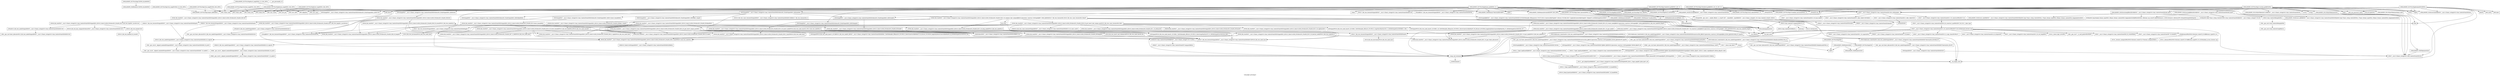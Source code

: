 digraph "Call graph: procmap.ll" {
	label="Call graph: procmap.ll";

	Node0x564bcc0aed20 [shape=record,label="{_ZN9LAMMPS_NS7ProcMapC2EPNS_6LAMMPSE}"];
	Node0x564bcc0aed20 -> Node0x564bcc012d10;
	Node0x564bcc012d10 [shape=record,label="{_ZN9LAMMPS_NS8PointersC2EPNS_6LAMMPSE}"];
	Node0x564bcc012820 [shape=record,label="{_ZN9LAMMPS_NS7ProcMap13onelevel_gridEiPiS1_iiS1_S1_}"];
	Node0x564bcc012820 -> Node0x564bcbff8530;
	Node0x564bcc012820 -> Node0x564bcbfe8f30;
	Node0x564bcc012820 -> Node0x564bcbf16640;
	Node0x564bcc012820 -> Node0x564bcbfe3590;
	Node0x564bcc012820 -> Node0x564bcc09d790;
	Node0x564bcc012820 -> Node0x564bcc05fc60;
	Node0x564bcc012820 -> Node0x564bcc055a50;
	Node0x564bcc012820 -> Node0x564bcc050bb0;
	Node0x564bcc012820 -> Node0x564bcbf39e50;
	Node0x564bcc012820 -> Node0x564bcbf40910;
	Node0x564bcc012820 -> Node0x564bcbfd2250;
	Node0x564bcc012820 -> Node0x564bcbf5b670;
	Node0x564bcbff8530 [shape=record,label="{_ZN9LAMMPS_NS7ProcMap6factorEiPPi}"];
	Node0x564bcbfe8f30 [shape=record,label="{_ZN9LAMMPS_NS6Memory6createIiEEPPT_RS4_iiPKc}"];
	Node0x564bcbfe8f30 -> Node0x564bcbf16ec0;
	Node0x564bcbfe3590 [shape=record,label="{_ZN9LAMMPS_NS7ProcMap7cull_2dEiPPii}"];
	Node0x564bcbf6c100 [shape=record,label="{_ZN9LAMMPS_NS5Error3oneIJPKcEEEvRKNSt7__cxx1112basic_stringIcSt11char_traitsIcESaIcEEEiSB_DpOT_}"];
	Node0x564bcbf6c100 -> Node0x564bcbf73390;
	Node0x564bcbf6c100 -> Node0x564bcbf75250;
	Node0x564bcbf6c100 -> Node0x564bcbf7df70;
	Node0x564bcc09d790 [shape=record,label="{_ZN9LAMMPS_NS7ProcMap9cull_userEiPPiiS1_}"];
	Node0x564bcc05fc60 [shape=record,label="{_ZN9LAMMPS_NS7ProcMap10cull_otherEiPPiiiS1_S1_}"];
	Node0x564bcbf178e0 [shape=record,label="{_ZN9LAMMPS_NS7ProcMap15combine_factorsEiPPiiS2_S2_}"];
	Node0x564bcbfd2250 [shape=record,label="{_ZN9LAMMPS_NS5Error3allERKNSt7__cxx1112basic_stringIcSt11char_traitsIcESaIcEEEiS8_}"];
	Node0x564bcc055a50 [shape=record,label="{_ZNSaIcEC1Ev}"];
	Node0x564bcc050bb0 [shape=record,label="{_ZNSt7__cxx1112basic_stringIcSt11char_traitsIcESaIcEEC2IS3_EEPKcRKS3_}"];
	Node0x564bcc050bb0 -> Node0x564bcc09d170;
	Node0x564bcc050bb0 -> Node0x564bcc08b700;
	Node0x564bcc050bb0 -> Node0x564bcbfd3380;
	Node0x564bcc050bb0 -> Node0x564bcbf14f40;
	Node0x564bcc050bb0 -> Node0x564bcbf16730;
	Node0x564bcbf15930 [shape=record,label="{__gxx_personality_v0}"];
	Node0x564bcbf5b670 [shape=record,label="{_ZNSt7__cxx1112basic_stringIcSt11char_traitsIcESaIcEED1Ev}"];
	Node0x564bcbf40910 [shape=record,label="{_ZNSaIcED1Ev}"];
	Node0x564bcbf39e50 [shape=record,label="{_ZN9LAMMPS_NS7ProcMap12best_factorsEiPPiS1_iii}"];
	Node0x564bcbf39e50 -> Node0x564bcbf16550;
	Node0x564bcbf39e50 -> Node0x564bcbf38fb0;
	Node0x564bcbf39e50 -> Node0x564bcc0af150;
	Node0x564bcbf16640 [shape=record,label="{_ZN9LAMMPS_NS6Memory7destroyIiEEvRPPT_}"];
	Node0x564bcbf16640 -> Node0x564bcc0aeeb0;
	Node0x564bcc0aed60 [shape=record,label="{_ZN9LAMMPS_NS7ProcMap13twolevel_gridEiPiS1_iS1_S1_iiS1_S1_}"];
	Node0x564bcc0aed60 -> Node0x564bcc055a50;
	Node0x564bcc0aed60 -> Node0x564bcc050bb0;
	Node0x564bcc0aed60 -> Node0x564bcbf16640;
	Node0x564bcc0aed60 -> Node0x564bcbf39e50;
	Node0x564bcc0aed60 -> Node0x564bcbfd2250;
	Node0x564bcc0aed60 -> Node0x564bcbf5b670;
	Node0x564bcc0aed60 -> Node0x564bcbf40910;
	Node0x564bcc0aed60 -> Node0x564bcc05fc60;
	Node0x564bcc0aed60 -> Node0x564bcc09d790;
	Node0x564bcc0aed60 -> Node0x564bcbff8530;
	Node0x564bcc0aed60 -> Node0x564bcbfe8f30;
	Node0x564bcc0aed60 -> Node0x564bcbf178e0;
	Node0x564bcc0aed60 -> Node0x564bcbfe3590;
	Node0x564bcbf401a0 [shape=record,label="{_ZN9LAMMPS_NS7ProcMap9numa_gridEiPiS1_S1_}"];
	Node0x564bcbf401a0 -> Node0x564bcbf5b5e0;
	Node0x564bcbf401a0 -> Node0x564bcbf4e720;
	Node0x564bcbf401a0 -> Node0x564bcbf46a50;
	Node0x564bcbf401a0 -> Node0x564bcc055a50;
	Node0x564bcbf401a0 -> Node0x564bcc050bb0;
	Node0x564bcbf401a0 -> Node0x564bcbf40910;
	Node0x564bcbf401a0 -> Node0x564bcbf40880;
	Node0x564bcbf401a0 -> Node0x564bcbf469d0;
	Node0x564bcbf401a0 -> Node0x564bcbf5b670;
	Node0x564bcbf401a0 -> Node0x564bcbf224c0;
	Node0x564bcbf401a0 -> Node0x564bcbf970f0;
	Node0x564bcbf401a0 -> Node0x564bcc0aea60;
	Node0x564bcbf401a0 -> Node0x564bcbf16410;
	Node0x564bcbf401a0 -> Node0x564bcbf176e0;
	Node0x564bcbf401a0 -> Node0x564bcbf15d90;
	Node0x564bcbf401a0 -> Node0x564bcbf17350;
	Node0x564bcbf401a0 -> Node0x564bcbf26af0;
	Node0x564bcbf401a0 -> Node0x564bcbf17770;
	Node0x564bcbf401a0 -> Node0x564bcbf97b10;
	Node0x564bcbf401a0 -> Node0x564bcbf171d0;
	Node0x564bcbf401a0 -> Node0x564bcbf16640;
	Node0x564bcbf401a0 -> Node0x564bcbf39e50;
	Node0x564bcbf401a0 -> Node0x564bcbfd2250;
	Node0x564bcbf401a0 -> Node0x564bcbf172c0;
	Node0x564bcbf401a0 -> Node0x564bcc09d790;
	Node0x564bcbf401a0 -> Node0x564bcbfe3590;
	Node0x564bcbf401a0 -> Node0x564bcbff8530;
	Node0x564bcbf401a0 -> Node0x564bcbfe8f30;
	Node0x564bcbf5b5e0 [shape=record,label="{MPI_Get_processor_name}"];
	Node0x564bcbf4e720 [shape=record,label="{_Znam}"];
	Node0x564bcbf46a50 [shape=record,label="{MPI_Allgather}"];
	Node0x564bcbf40880 [shape=record,label="{_ZNSt3mapINSt7__cxx1112basic_stringIcSt11char_traitsIcESaIcEEEiSt4lessIS5_ESaISt4pairIKS5_iEEEC2Ev}"];
	Node0x564bcbf40880 -> Node0x564bcbf2e5b0;
	Node0x564bcbf469d0 [shape=record,label="{_ZNSt17_Rb_tree_iteratorISt4pairIKNSt7__cxx1112basic_stringIcSt11char_traitsIcESaIcEEEiEEC2Ev}"];
	Node0x564bcbf2e5b0 [shape=record,label="{_ZNSt8_Rb_treeINSt7__cxx1112basic_stringIcSt11char_traitsIcESaIcEEESt4pairIKS5_iESt10_Select1stIS8_ESt4lessIS5_ESaIS8_EEC2Ev}"];
	Node0x564bcbf2e5b0 -> Node0x564bcc0679a0;
	Node0x564bcbf26af0 [shape=record,label="{_ZSteqIcEN9__gnu_cxx11__enable_ifIXsr9__is_charIT_EE7__valueEbE6__typeERKNSt7__cxx1112basic_stringIS2_St11char_traitsIS2_ESaIS2_EEESC_}"];
	Node0x564bcbf26af0 -> Node0x564bcbf31510;
	Node0x564bcbf26af0 -> Node0x564bcbf51af0;
	Node0x564bcbf26af0 -> Node0x564bcbf50ec0;
	Node0x564bcbf26af0 -> Node0x564bcbf51a70;
	Node0x564bcc0aea60 [shape=record,label="{_ZNSt3mapINSt7__cxx1112basic_stringIcSt11char_traitsIcESaIcEEEiSt4lessIS5_ESaISt4pairIKS5_iEEE4findERS9_}"];
	Node0x564bcc0aea60 -> Node0x564bcbf2fe50;
	Node0x564bcbf16410 [shape=record,label="{llvm.memcpy.p0.p0.i64}"];
	Node0x564bcbf2fe50 [shape=record,label="{_ZNSt8_Rb_treeINSt7__cxx1112basic_stringIcSt11char_traitsIcESaIcEEESt4pairIKS5_iESt10_Select1stIS8_ESt4lessIS5_ESaIS8_EE4findERS7_}"];
	Node0x564bcbf2fe50 -> Node0x564bcbfa1940;
	Node0x564bcbf2fe50 -> Node0x564bcbfdcc30;
	Node0x564bcbf2fe50 -> Node0x564bcbfddb70;
	Node0x564bcbf2fe50 -> Node0x564bcbf31f50;
	Node0x564bcbf2fe50 -> Node0x564bcbf15d90;
	Node0x564bcbf2fe50 -> Node0x564bcbfdf500;
	Node0x564bcbf2fe50 -> Node0x564bcbf3d660;
	Node0x564bcbf2fe50 -> Node0x564bcbf16410;
	Node0x564bcbf15d90 [shape=record,label="{_ZSteqRKSt17_Rb_tree_iteratorISt4pairIKNSt7__cxx1112basic_stringIcSt11char_traitsIcESaIcEEEiEESB_}"];
	Node0x564bcbf176e0 [shape=record,label="{_ZNSt3mapINSt7__cxx1112basic_stringIcSt11char_traitsIcESaIcEEEiSt4lessIS5_ESaISt4pairIKS5_iEEE3endEv}"];
	Node0x564bcbf176e0 -> Node0x564bcbf31f50;
	Node0x564bcbf17350 [shape=record,label="{_ZNSt3mapINSt7__cxx1112basic_stringIcSt11char_traitsIcESaIcEEEiSt4lessIS5_ESaISt4pairIKS5_iEEEixERS9_}"];
	Node0x564bcbf17350 -> Node0x564bcbf32f10;
	Node0x564bcbf17350 -> Node0x564bcbf176e0;
	Node0x564bcbf17350 -> Node0x564bcbf15d90;
	Node0x564bcbf17350 -> Node0x564bcbf33f70;
	Node0x564bcbf17350 -> Node0x564bcbf3a1c0;
	Node0x564bcbf17350 -> Node0x564bcbf3d660;
	Node0x564bcbf17350 -> Node0x564bcc05f0a0;
	Node0x564bcbf17350 -> Node0x564bcbf40c40;
	Node0x564bcbf17350 -> Node0x564bcbf46e10;
	Node0x564bcbf17350 -> Node0x564bcbf16410;
	Node0x564bcbf31f50 [shape=record,label="{_ZNSt8_Rb_treeINSt7__cxx1112basic_stringIcSt11char_traitsIcESaIcEEESt4pairIKS5_iESt10_Select1stIS8_ESt4lessIS5_ESaIS8_EE3endEv}"];
	Node0x564bcbf31f50 -> Node0x564bcc0c1260;
	Node0x564bcbf17770 [shape=record,label="{_ZNKSt17_Rb_tree_iteratorISt4pairIKNSt7__cxx1112basic_stringIcSt11char_traitsIcESaIcEEEiEEptEv}"];
	Node0x564bcbf17770 -> Node0x564bcbf48ff0;
	Node0x564bcc05f0a0 [shape=record,label="{_ZNSt23_Rb_tree_const_iteratorISt4pairIKNSt7__cxx1112basic_stringIcSt11char_traitsIcESaIcEEEiEEC2ERKSt17_Rb_tree_iteratorIS8_E}"];
	Node0x564bcbf171d0 [shape=record,label="{_ZNSt3mapINSt7__cxx1112basic_stringIcSt11char_traitsIcESaIcEEEiSt4lessIS5_ESaISt4pairIKS5_iEEE5beginEv}"];
	Node0x564bcbf171d0 -> Node0x564bcbf4a8a0;
	Node0x564bcbf172c0 [shape=record,label="{_ZdaPv}"];
	Node0x564bcbf4a8a0 [shape=record,label="{_ZNSt8_Rb_treeINSt7__cxx1112basic_stringIcSt11char_traitsIcESaIcEEESt4pairIKS5_iESt10_Select1stIS8_ESt4lessIS5_ESaIS8_EE5beginEv}"];
	Node0x564bcbf4a8a0 -> Node0x564bcc0c1260;
	Node0x564bcbf97b10 [shape=record,label="{_ZStneRKSt17_Rb_tree_iteratorISt4pairIKNSt7__cxx1112basic_stringIcSt11char_traitsIcESaIcEEEiEESB_}"];
	Node0x564bcbf970f0 [shape=record,label="{_ZNSt17_Rb_tree_iteratorISt4pairIKNSt7__cxx1112basic_stringIcSt11char_traitsIcESaIcEEEiEEppEv}"];
	Node0x564bcbf970f0 -> Node0x564bcbf580c0;
	Node0x564bcbf224c0 [shape=record,label="{_ZNSt3mapINSt7__cxx1112basic_stringIcSt11char_traitsIcESaIcEEEiSt4lessIS5_ESaISt4pairIKS5_iEEED2Ev}"];
	Node0x564bcbf224c0 -> Node0x564bcbf5bb50;
	Node0x564bcbf5db80 [shape=record,label="{_ZN9LAMMPS_NS7ProcMap11custom_gridEPciPiS2_}"];
	Node0x564bcbf5db80 -> Node0x564bcbf5e730;
	Node0x564bcbf5db80 -> Node0x564bcbf61050;
	Node0x564bcbf5db80 -> Node0x564bcc055a50;
	Node0x564bcbf5db80 -> Node0x564bcc050bb0;
	Node0x564bcbf5db80 -> Node0x564bcbf51af0;
	Node0x564bcbf5db80 -> Node0x564bcbf40910;
	Node0x564bcbf5db80 -> Node0x564bcc0beea0;
	Node0x564bcbf5db80 -> Node0x564bcbf5b670;
	Node0x564bcbf5db80 -> Node0x564bcbfd2250;
	Node0x564bcbf5db80 -> Node0x564bcc0bf230;
	Node0x564bcbf5db80 -> Node0x564bcbf6c730;
	Node0x564bcbf5db80 -> Node0x564bcc0bf1b0;
	Node0x564bcbf5db80 -> Node0x564bcbf6b360;
	Node0x564bcbf5db80 -> Node0x564bcbf6c100;
	Node0x564bcbf5db80 -> Node0x564bcc0bf4b0;
	Node0x564bcbf5db80 -> Node0x564bcc0bf430;
	Node0x564bcbf5db80 -> Node0x564bcc0bf3b0;
	Node0x564bcbf5db80 -> Node0x564bcc0bf330;
	Node0x564bcbf5db80 -> Node0x564bcc0bf2b0;
	Node0x564bcbf5db80 -> Node0x564bcbfe8f30;
	Node0x564bcbf5db80 -> Node0x564bcbf6afb0;
	Node0x564bcbf5db80 -> Node0x564bcbf69260;
	Node0x564bcbf5db80 -> Node0x564bcbf69da0;
	Node0x564bcbf5db80 -> Node0x564bcc0bf530;
	Node0x564bcbf5bb50 [shape=record,label="{_ZNSt8_Rb_treeINSt7__cxx1112basic_stringIcSt11char_traitsIcESaIcEEESt4pairIKS5_iESt10_Select1stIS8_ESt4lessIS5_ESaIS8_EED2Ev}"];
	Node0x564bcbf5bb50 -> Node0x564bcbfa1940;
	Node0x564bcbf5bb50 -> Node0x564bcbfa2ad0;
	Node0x564bcbf5bb50 -> Node0x564bcbfb0930;
	Node0x564bcbf5bb50 -> Node0x564bcbf51af0;
	Node0x564bcc0af150 [shape=record,label="{sqrt}"];
	Node0x564bcbf38fb0 [shape=record,label="{llvm.fmuladd.f64}"];
	Node0x564bcbf97f20 [shape=record,label="{_ZN9LAMMPS_NS7ProcMapD2Ev}"];
	Node0x564bcbf97f20 -> Node0x564bcbf986d0;
	Node0x564bcbf98ef0 [shape=record,label="{_ZN9LAMMPS_NS7ProcMapD0Ev}"];
	Node0x564bcbf98ef0 -> Node0x564bcbf97f20;
	Node0x564bcbf98ef0 -> Node0x564bcbf99580;
	Node0x564bcbf986d0 [shape=record,label="{_ZN9LAMMPS_NS8PointersD2Ev}"];
	Node0x564bcbf9c300 [shape=record,label="{_ZN9LAMMPS_NS8PointersD0Ev}"];
	Node0x564bcbf9c300 -> Node0x564bcbf986d0;
	Node0x564bcbf9c300 -> Node0x564bcbf99580;
	Node0x564bcbf99580 [shape=record,label="{_ZdlPv}"];
	Node0x564bcc0679a0 [shape=record,label="{_ZNSt8_Rb_treeINSt7__cxx1112basic_stringIcSt11char_traitsIcESaIcEEESt4pairIKS5_iESt10_Select1stIS8_ESt4lessIS5_ESaIS8_EE13_Rb_tree_implISC_Lb1EEC2Ev}"];
	Node0x564bcc0679a0 -> Node0x564bcbf9e5e0;
	Node0x564bcc0679a0 -> Node0x564bcbf9f430;
	Node0x564bcc0679a0 -> Node0x564bcbf9f9d0;
	Node0x564bcbf9e5e0 [shape=record,label="{_ZNSaISt13_Rb_tree_nodeISt4pairIKNSt7__cxx1112basic_stringIcSt11char_traitsIcESaIcEEEiEEEC2Ev}"];
	Node0x564bcbf9e5e0 -> Node0x564bcc07b360;
	Node0x564bcbf9f430 [shape=record,label="{_ZNSt20_Rb_tree_key_compareISt4lessINSt7__cxx1112basic_stringIcSt11char_traitsIcESaIcEEEEEC2Ev}"];
	Node0x564bcbf9f9d0 [shape=record,label="{_ZNSt15_Rb_tree_headerC2Ev}"];
	Node0x564bcbf9f9d0 -> Node0x564bcbfa0e30;
	Node0x564bcbf9f9d0 -> Node0x564bcbf51af0;
	Node0x564bcc07b360 [shape=record,label="{_ZN9__gnu_cxx13new_allocatorISt13_Rb_tree_nodeISt4pairIKNSt7__cxx1112basic_stringIcSt11char_traitsIcESaIcEEEiEEEC2Ev}"];
	Node0x564bcbfa0e30 [shape=record,label="{_ZNSt15_Rb_tree_header8_M_resetEv}"];
	Node0x564bcbfa1940 [shape=record,label="{_ZNSt8_Rb_treeINSt7__cxx1112basic_stringIcSt11char_traitsIcESaIcEEESt4pairIKS5_iESt10_Select1stIS8_ESt4lessIS5_ESaIS8_EE8_M_beginEv}"];
	Node0x564bcbfa2ad0 [shape=record,label="{_ZNSt8_Rb_treeINSt7__cxx1112basic_stringIcSt11char_traitsIcESaIcEEESt4pairIKS5_iESt10_Select1stIS8_ESt4lessIS5_ESaIS8_EE8_M_eraseEPSt13_Rb_tree_nodeIS8_E}"];
	Node0x564bcbfa2ad0 -> Node0x564bcbfa47c0;
	Node0x564bcbfa2ad0 -> Node0x564bcbfa2ad0;
	Node0x564bcbfa2ad0 -> Node0x564bcbfa5e80;
	Node0x564bcbfa2ad0 -> Node0x564bcbfa6880;
	Node0x564bcbfb0930 [shape=record,label="{_ZNSt8_Rb_treeINSt7__cxx1112basic_stringIcSt11char_traitsIcESaIcEEESt4pairIKS5_iESt10_Select1stIS8_ESt4lessIS5_ESaIS8_EE13_Rb_tree_implISC_Lb1EED2Ev}"];
	Node0x564bcbfb0930 -> Node0x564bcbfa8fe0;
	Node0x564bcbfa47c0 [shape=record,label="{_ZNSt8_Rb_treeINSt7__cxx1112basic_stringIcSt11char_traitsIcESaIcEEESt4pairIKS5_iESt10_Select1stIS8_ESt4lessIS5_ESaIS8_EE8_S_rightEPSt18_Rb_tree_node_base}"];
	Node0x564bcbfa5e80 [shape=record,label="{_ZNSt8_Rb_treeINSt7__cxx1112basic_stringIcSt11char_traitsIcESaIcEEESt4pairIKS5_iESt10_Select1stIS8_ESt4lessIS5_ESaIS8_EE7_S_leftEPSt18_Rb_tree_node_base}"];
	Node0x564bcbfa6880 [shape=record,label="{_ZNSt8_Rb_treeINSt7__cxx1112basic_stringIcSt11char_traitsIcESaIcEEESt4pairIKS5_iESt10_Select1stIS8_ESt4lessIS5_ESaIS8_EE12_M_drop_nodeEPSt13_Rb_tree_nodeIS8_E}"];
	Node0x564bcbfa6880 -> Node0x564bcbfaac50;
	Node0x564bcbfa6880 -> Node0x564bcbfabec0;
	Node0x564bcbfaac50 [shape=record,label="{_ZNSt8_Rb_treeINSt7__cxx1112basic_stringIcSt11char_traitsIcESaIcEEESt4pairIKS5_iESt10_Select1stIS8_ESt4lessIS5_ESaIS8_EE15_M_destroy_nodeEPSt13_Rb_tree_nodeIS8_E}"];
	Node0x564bcbfaac50 -> Node0x564bcbfad7d0;
	Node0x564bcbfaac50 -> Node0x564bcbf48ff0;
	Node0x564bcbfaac50 -> Node0x564bcbfaf970;
	Node0x564bcbfaac50 -> Node0x564bcbf51af0;
	Node0x564bcbf5e730 [shape=record,label="{MPI_Comm_rank}"];
	Node0x564bcbf61050 [shape=record,label="{fopen}"];
	Node0x564bcc0beea0 [shape=record,label="{_ZN9LAMMPS_NS5Error3oneERKNSt7__cxx1112basic_stringIcSt11char_traitsIcESaIcEEEiS8_}"];
	Node0x564bcc0bf1b0 [shape=record,label="{fgets}"];
	Node0x564bcbf6afb0 [shape=record,label="{strchr}"];
	Node0x564bcbf69260 [shape=record,label="{strspn}"];
	Node0x564bcbf69da0 [shape=record,label="{strlen}"];
	Node0x564bcc0bf230 [shape=record,label="{MPI_Bcast}"];
	Node0x564bcc0bf2b0 [shape=record,label="{_ZN9LAMMPS_NS14ValueTokenizerC1ERKNSt7__cxx1112basic_stringIcSt11char_traitsIcESaIcEEES8_}"];
	Node0x564bcc0bf330 [shape=record,label="{_ZN9LAMMPS_NS14ValueTokenizer8next_intEv}"];
	Node0x564bcc0bf3b0 [shape=record,label="{_ZN9LAMMPS_NS14ValueTokenizerD2Ev}"];
	Node0x564bcc0bf3b0 -> Node0x564bcbf710d0;
	Node0x564bcc0bf430 [shape=record,label="{llvm.eh.typeid.for}"];
	Node0x564bcc0bf4b0 [shape=record,label="{__cxa_begin_catch}"];
	Node0x564bcc0bf530 [shape=record,label="{_ZN9LAMMPS_NS5Error3allIJPKcEEEvRKNSt7__cxx1112basic_stringIcSt11char_traitsIcESaIcEEEiSB_DpOT_}"];
	Node0x564bcc0bf530 -> Node0x564bcbf73390;
	Node0x564bcc0bf530 -> Node0x564bcbf75250;
	Node0x564bcc0bf530 -> Node0x564bcbf75ab0;
	Node0x564bcbf6b360 [shape=record,label="{__cxa_end_catch}"];
	Node0x564bcbf51af0 [shape=record,label="{__clang_call_terminate}"];
	Node0x564bcbf51af0 -> Node0x564bcc0bf4b0;
	Node0x564bcbf51af0 -> Node0x564bcc081a20;
	Node0x564bcc081a20 [shape=record,label="{_ZSt9terminatev}"];
	Node0x564bcbf33f70 [shape=record,label="{_ZNKSt3mapINSt7__cxx1112basic_stringIcSt11char_traitsIcESaIcEEEiSt4lessIS5_ESaISt4pairIKS5_iEEE8key_compEv}"];
	Node0x564bcbf33f70 -> Node0x564bcc0c1780;
	Node0x564bcbf6c730 [shape=record,label="{fclose}"];
	Node0x564bcbf80cb0 [shape=record,label="{_ZN9LAMMPS_NS7ProcMap8cart_mapEiPiS1_PA2_iPPS1_}"];
	Node0x564bcbf80cb0 -> Node0x564bcbf817a0;
	Node0x564bcbf80cb0 -> Node0x564bcbf82f60;
	Node0x564bcbf80cb0 -> Node0x564bcbf83970;
	Node0x564bcbf80cb0 -> Node0x564bcbf84b40;
	Node0x564bcbf80cb0 -> Node0x564bcbf840b0;
	Node0x564bcbf817a0 [shape=record,label="{MPI_Cart_create}"];
	Node0x564bcbf82f60 [shape=record,label="{MPI_Cart_get}"];
	Node0x564bcbf83970 [shape=record,label="{MPI_Cart_shift}"];
	Node0x564bcbf840b0 [shape=record,label="{MPI_Cart_rank}"];
	Node0x564bcbf84b40 [shape=record,label="{MPI_Comm_free}"];
	Node0x564bcbf88d20 [shape=record,label="{_ZN9LAMMPS_NS7ProcMap8cart_mapEiPiiS1_S1_PA2_iPPS1_}"];
	Node0x564bcbf88d20 -> Node0x564bcbf5e730;
	Node0x564bcbf88d20 -> Node0x564bcbf89f00;
	Node0x564bcbf89f00 [shape=record,label="{_ZN9LAMMPS_NS7ProcMap8numa_mapEiPiS1_PA2_iPPS1_}"];
	Node0x564bcbf89f00 -> Node0x564bcbf8bc60;
	Node0x564bcbf89f00 -> Node0x564bcbf5e730;
	Node0x564bcbf89f00 -> Node0x564bcbf84b40;
	Node0x564bcbf89f00 -> Node0x564bcc0bf780;
	Node0x564bcbf89f00 -> Node0x564bcbf16640;
	Node0x564bcbf89f00 -> Node0x564bcbf817a0;
	Node0x564bcbf89f00 -> Node0x564bcbf82f60;
	Node0x564bcbf89f00 -> Node0x564bcc0bf230;
	Node0x564bcbf89f00 -> Node0x564bcc0bf700;
	Node0x564bcbf89f00 -> Node0x564bcbfe8f30;
	Node0x564bcbf89f00 -> Node0x564bcbf46a50;
	Node0x564bcbf8cc00 [shape=record,label="{_ZN9LAMMPS_NS7ProcMap7xyz_mapEPcPiS2_PA2_iPPS2_}"];
	Node0x564bcbf8cc00 -> Node0x564bcbf5e730;
	Node0x564bcbf8cc00 -> Node0x564bcc0bf780;
	Node0x564bcc0bf780 [shape=record,label="{_ZN9LAMMPS_NS7ProcMap10grid_shiftEiiRiS1_}"];
	Node0x564bcbf8db20 [shape=record,label="{_ZN9LAMMPS_NS7ProcMap7xyz_mapEPcPiiS2_S2_PA2_iPPS2_}"];
	Node0x564bcbf8db20 -> Node0x564bcbf5e730;
	Node0x564bcbf8db20 -> Node0x564bcc0bf780;
	Node0x564bcbf8bc60 [shape=record,label="{MPI_Comm_split}"];
	Node0x564bcc0bf700 [shape=record,label="{MPI_Comm_size}"];
	Node0x564bcbf8ef20 [shape=record,label="{_ZN9LAMMPS_NS7ProcMap10custom_mapEPiS1_PA2_iPPS1_}"];
	Node0x564bcbf8ef20 -> Node0x564bcbf5e730;
	Node0x564bcbf8ef20 -> Node0x564bcc0bf700;
	Node0x564bcbf8ef20 -> Node0x564bcc0bf780;
	Node0x564bcbf8ef20 -> Node0x564bcbf16640;
	Node0x564bcbf91d40 [shape=record,label="{_ZN9LAMMPS_NS7ProcMap6outputEPcPiPPS2_}"];
	Node0x564bcbf91d40 -> Node0x564bcbf5e730;
	Node0x564bcbf91d40 -> Node0x564bcc0bf700;
	Node0x564bcbf91d40 -> Node0x564bcbf61050;
	Node0x564bcbf91d40 -> Node0x564bcc055a50;
	Node0x564bcbf91d40 -> Node0x564bcc050bb0;
	Node0x564bcbf91d40 -> Node0x564bcbf6c730;
	Node0x564bcbf91d40 -> Node0x564bcbf93900;
	Node0x564bcbf91d40 -> Node0x564bcc0beea0;
	Node0x564bcbf91d40 -> Node0x564bcbf5b670;
	Node0x564bcbf91d40 -> Node0x564bcbf40910;
	Node0x564bcbf91d40 -> Node0x564bcbf69da0;
	Node0x564bcbf91d40 -> Node0x564bcbf946d0;
	Node0x564bcbf91d40 -> Node0x564bcc0bfe60;
	Node0x564bcbf91d40 -> Node0x564bcbf5b5e0;
	Node0x564bcc0bfe60 [shape=record,label="{fprintf}"];
	Node0x564bcbf93900 [shape=record,label="{MPI_Send}"];
	Node0x564bcbf946d0 [shape=record,label="{MPI_Recv}"];
	Node0x564bcbf16550 [shape=record,label="{_ZN9MathExtra6cross3EPKdS1_Pd}"];
	Node0x564bcbf16550 -> Node0x564bcbf38fb0;
	Node0x564bcbfabec0 [shape=record,label="{_ZNSt8_Rb_treeINSt7__cxx1112basic_stringIcSt11char_traitsIcESaIcEEESt4pairIKS5_iESt10_Select1stIS8_ESt4lessIS5_ESaIS8_EE11_M_put_nodeEPSt13_Rb_tree_nodeIS8_E}"];
	Node0x564bcbfabec0 -> Node0x564bcbfad7d0;
	Node0x564bcbfabec0 -> Node0x564bcbfb0350;
	Node0x564bcbfabec0 -> Node0x564bcbf51af0;
	Node0x564bcbfb0350 [shape=record,label="{_ZNSt16allocator_traitsISaISt13_Rb_tree_nodeISt4pairIKNSt7__cxx1112basic_stringIcSt11char_traitsIcESaIcEEEiEEEE10deallocateERSB_PSA_m}"];
	Node0x564bcbfb0350 -> Node0x564bcbfb7a90;
	Node0x564bcbfad7d0 [shape=record,label="{_ZNSt8_Rb_treeINSt7__cxx1112basic_stringIcSt11char_traitsIcESaIcEEESt4pairIKS5_iESt10_Select1stIS8_ESt4lessIS5_ESaIS8_EE21_M_get_Node_allocatorEv}"];
	Node0x564bcbfaf970 [shape=record,label="{_ZNSt16allocator_traitsISaISt13_Rb_tree_nodeISt4pairIKNSt7__cxx1112basic_stringIcSt11char_traitsIcESaIcEEEiEEEE7destroyIS9_EEvRSB_PT_}"];
	Node0x564bcbfaf970 -> Node0x564bcbfb14d0;
	Node0x564bcbfb14d0 [shape=record,label="{_ZN9__gnu_cxx13new_allocatorISt13_Rb_tree_nodeISt4pairIKNSt7__cxx1112basic_stringIcSt11char_traitsIcESaIcEEEiEEE7destroyISA_EEvPT_}"];
	Node0x564bcbfb14d0 -> Node0x564bcbfb3660;
	Node0x564bcbf48ff0 [shape=record,label="{_ZNSt13_Rb_tree_nodeISt4pairIKNSt7__cxx1112basic_stringIcSt11char_traitsIcESaIcEEEiEE9_M_valptrEv}"];
	Node0x564bcbf48ff0 -> Node0x564bcbfb2350;
	Node0x564bcbfb3660 [shape=record,label="{_ZNSt4pairIKNSt7__cxx1112basic_stringIcSt11char_traitsIcESaIcEEEiED2Ev}"];
	Node0x564bcbfb3660 -> Node0x564bcbf5b670;
	Node0x564bcbfb2350 [shape=record,label="{_ZN9__gnu_cxx16__aligned_membufISt4pairIKNSt7__cxx1112basic_stringIcSt11char_traitsIcESaIcEEEiEE6_M_ptrEv}"];
	Node0x564bcbfb2350 -> Node0x564bcbfb6ba0;
	Node0x564bcbfb6ba0 [shape=record,label="{_ZN9__gnu_cxx16__aligned_membufISt4pairIKNSt7__cxx1112basic_stringIcSt11char_traitsIcESaIcEEEiEE7_M_addrEv}"];
	Node0x564bcbfa8fe0 [shape=record,label="{_ZNSaISt13_Rb_tree_nodeISt4pairIKNSt7__cxx1112basic_stringIcSt11char_traitsIcESaIcEEEiEEED2Ev}"];
	Node0x564bcbfa8fe0 -> Node0x564bcbfbb8a0;
	Node0x564bcbfb7a90 [shape=record,label="{_ZN9__gnu_cxx13new_allocatorISt13_Rb_tree_nodeISt4pairIKNSt7__cxx1112basic_stringIcSt11char_traitsIcESaIcEEEiEEE10deallocateEPSB_m}"];
	Node0x564bcbfb7a90 -> Node0x564bcbf99580;
	Node0x564bcbfbb8a0 [shape=record,label="{_ZN9__gnu_cxx13new_allocatorISt13_Rb_tree_nodeISt4pairIKNSt7__cxx1112basic_stringIcSt11char_traitsIcESaIcEEEiEEED2Ev}"];
	Node0x564bcbf710d0 [shape=record,label="{_ZN9LAMMPS_NS9TokenizerD2Ev}"];
	Node0x564bcbf710d0 -> Node0x564bcbf5b670;
	Node0x564bcc09d170 [shape=record,label="{_ZNSt7__cxx1112basic_stringIcSt11char_traitsIcESaIcEE13_M_local_dataEv}"];
	Node0x564bcc08b700 [shape=record,label="{_ZNSt7__cxx1112basic_stringIcSt11char_traitsIcESaIcEE12_Alloc_hiderC1EPcRKS3_}"];
	Node0x564bcbf14f40 [shape=record,label="{_ZNSt7__cxx1112basic_stringIcSt11char_traitsIcESaIcEE12_M_constructIPKcEEvT_S8_}"];
	Node0x564bcbf14f40 -> Node0x564bcbfc10f0;
	Node0x564bcbfd3380 [shape=record,label="{_ZNSt11char_traitsIcE6lengthEPKc}"];
	Node0x564bcbfd3380 -> Node0x564bcbfc3790;
	Node0x564bcbfd3380 -> Node0x564bcbf69da0;
	Node0x564bcbf16730 [shape=record,label="{_ZNSt7__cxx1112basic_stringIcSt11char_traitsIcESaIcEE12_Alloc_hiderD2Ev}"];
	Node0x564bcbf16730 -> Node0x564bcbfc4380;
	Node0x564bcbfc10f0 [shape=record,label="{_ZNSt7__cxx1112basic_stringIcSt11char_traitsIcESaIcEE16_M_construct_auxIPKcEEvT_S8_St12__false_type}"];
	Node0x564bcbfc10f0 -> Node0x564bcbfc5bf0;
	Node0x564bcbfc5bf0 [shape=record,label="{_ZNSt7__cxx1112basic_stringIcSt11char_traitsIcESaIcEE12_M_constructIPKcEEvT_S8_St20forward_iterator_tag}"];
	Node0x564bcbfc5bf0 -> Node0x564bcbfc7ed0;
	Node0x564bcbfc5bf0 -> Node0x564bcbfc9b80;
	Node0x564bcbfc5bf0 -> Node0x564bcbfca5f0;
	Node0x564bcbfc5bf0 -> Node0x564bcbfcbf70;
	Node0x564bcbfc5bf0 -> Node0x564bcbfcdc20;
	Node0x564bcbfc5bf0 -> Node0x564bcbfce590;
	Node0x564bcbfc5bf0 -> Node0x564bcbfce420;
	Node0x564bcbfc5bf0 -> Node0x564bcbfd3280;
	Node0x564bcbfc5bf0 -> Node0x564bcc0bf4b0;
	Node0x564bcbfc5bf0 -> Node0x564bcbfcf5c0;
	Node0x564bcbfc5bf0 -> Node0x564bcbfd1d50;
	Node0x564bcbfc5bf0 -> Node0x564bcbf6b360;
	Node0x564bcbfc5bf0 -> Node0x564bcbfd2600;
	Node0x564bcbfc5bf0 -> Node0x564bcbf51af0;
	Node0x564bcbfc7ed0 [shape=record,label="{_ZN9__gnu_cxx17__is_null_pointerIKcEEbPT_}"];
	Node0x564bcbfc9b80 [shape=record,label="{_ZSt19__throw_logic_errorPKc}"];
	Node0x564bcbfca5f0 [shape=record,label="{_ZSt8distanceIPKcENSt15iterator_traitsIT_E15difference_typeES3_S3_}"];
	Node0x564bcbfca5f0 -> Node0x564bcc055e20;
	Node0x564bcbfca5f0 -> Node0x564bcbfd4440;
	Node0x564bcbfcdc20 [shape=record,label="{_ZNSt7__cxx1112basic_stringIcSt11char_traitsIcESaIcEE7_M_dataEPc}"];
	Node0x564bcbfcbf70 [shape=record,label="{_ZNSt7__cxx1112basic_stringIcSt11char_traitsIcESaIcEE9_M_createERmm}"];
	Node0x564bcbfce590 [shape=record,label="{_ZNSt7__cxx1112basic_stringIcSt11char_traitsIcESaIcEE11_M_capacityEm}"];
	Node0x564bcbfd3280 [shape=record,label="{_ZNSt7__cxx1112basic_stringIcSt11char_traitsIcESaIcEE13_S_copy_charsEPcPKcS7_}"];
	Node0x564bcbfce420 [shape=record,label="{_ZNKSt7__cxx1112basic_stringIcSt11char_traitsIcESaIcEE7_M_dataEv}"];
	Node0x564bcbfcf5c0 [shape=record,label="{_ZNSt7__cxx1112basic_stringIcSt11char_traitsIcESaIcEE10_M_disposeEv}"];
	Node0x564bcbfd1d50 [shape=record,label="{__cxa_rethrow}"];
	Node0x564bcbfd2600 [shape=record,label="{_ZNSt7__cxx1112basic_stringIcSt11char_traitsIcESaIcEE13_M_set_lengthEm}"];
	Node0x564bcbfd4440 [shape=record,label="{_ZSt10__distanceIPKcENSt15iterator_traitsIT_E15difference_typeES3_S3_St26random_access_iterator_tag}"];
	Node0x564bcc055e20 [shape=record,label="{_ZSt19__iterator_categoryIPKcENSt15iterator_traitsIT_E17iterator_categoryERKS3_}"];
	Node0x564bcbfc3790 [shape=record,label="{_ZN9__gnu_cxx11char_traitsIcE6lengthEPKc}"];
	Node0x564bcbfc3790 -> Node0x564bcbfd8080;
	Node0x564bcbfd8080 [shape=record,label="{_ZN9__gnu_cxx11char_traitsIcE2eqERKcS3_}"];
	Node0x564bcbfc4380 [shape=record,label="{_ZNSaIcED2Ev}"];
	Node0x564bcbf16ec0 [shape=record,label="{_ZN9LAMMPS_NS6Memory7smallocElPKc}"];
	Node0x564bcc0aeeb0 [shape=record,label="{_ZN9LAMMPS_NS6Memory5sfreeEPv}"];
	Node0x564bcbfddb70 [shape=record,label="{_ZNSt8_Rb_treeINSt7__cxx1112basic_stringIcSt11char_traitsIcESaIcEEESt4pairIKS5_iESt10_Select1stIS8_ESt4lessIS5_ESaIS8_EE14_M_lower_boundEPSt13_Rb_tree_nodeIS8_EPSt18_Rb_tree_node_baseRS7_}"];
	Node0x564bcbfddb70 -> Node0x564bcc0c1130;
	Node0x564bcbfddb70 -> Node0x564bcbf3d660;
	Node0x564bcbfddb70 -> Node0x564bcbfa5e80;
	Node0x564bcbfddb70 -> Node0x564bcbfa47c0;
	Node0x564bcbfddb70 -> Node0x564bcc0c1260;
	Node0x564bcbfdcc30 [shape=record,label="{_ZNSt8_Rb_treeINSt7__cxx1112basic_stringIcSt11char_traitsIcESaIcEEESt4pairIKS5_iESt10_Select1stIS8_ESt4lessIS5_ESaIS8_EE6_M_endEv}"];
	Node0x564bcbf3d660 [shape=record,label="{_ZNKSt4lessINSt7__cxx1112basic_stringIcSt11char_traitsIcESaIcEEEEclERKS5_S8_}"];
	Node0x564bcbf3d660 -> Node0x564bcc0c12e0;
	Node0x564bcbfdf500 [shape=record,label="{_ZNSt8_Rb_treeINSt7__cxx1112basic_stringIcSt11char_traitsIcESaIcEEESt4pairIKS5_iESt10_Select1stIS8_ESt4lessIS5_ESaIS8_EE6_S_keyEPKSt18_Rb_tree_node_base}"];
	Node0x564bcbfdf500 -> Node0x564bcc0c1130;
	Node0x564bcc0c1130 [shape=record,label="{_ZNSt8_Rb_treeINSt7__cxx1112basic_stringIcSt11char_traitsIcESaIcEEESt4pairIKS5_iESt10_Select1stIS8_ESt4lessIS5_ESaIS8_EE6_S_keyEPKSt13_Rb_tree_nodeIS8_E}"];
	Node0x564bcc0c1130 -> Node0x564bcc0c13c0;
	Node0x564bcc0c1130 -> Node0x564bcc0c1470;
	Node0x564bcc0c1260 [shape=record,label="{_ZNSt17_Rb_tree_iteratorISt4pairIKNSt7__cxx1112basic_stringIcSt11char_traitsIcESaIcEEEiEEC2EPSt18_Rb_tree_node_base}"];
	Node0x564bcc0c1470 [shape=record,label="{_ZNKSt10_Select1stISt4pairIKNSt7__cxx1112basic_stringIcSt11char_traitsIcESaIcEEEiEEclERKS8_}"];
	Node0x564bcc0c13c0 [shape=record,label="{_ZNKSt13_Rb_tree_nodeISt4pairIKNSt7__cxx1112basic_stringIcSt11char_traitsIcESaIcEEEiEE9_M_valptrEv}"];
	Node0x564bcc0c13c0 -> Node0x564bcc0c14f0;
	Node0x564bcc0c14f0 [shape=record,label="{_ZNK9__gnu_cxx16__aligned_membufISt4pairIKNSt7__cxx1112basic_stringIcSt11char_traitsIcESaIcEEEiEE6_M_ptrEv}"];
	Node0x564bcc0c14f0 -> Node0x564bcc0c1570;
	Node0x564bcc0c1570 [shape=record,label="{_ZNK9__gnu_cxx16__aligned_membufISt4pairIKNSt7__cxx1112basic_stringIcSt11char_traitsIcESaIcEEEiEE7_M_addrEv}"];
	Node0x564bcc0c12e0 [shape=record,label="{_ZStltIcSt11char_traitsIcESaIcEEbRKNSt7__cxx1112basic_stringIT_T0_T1_EESA_}"];
	Node0x564bcc0c12e0 -> Node0x564bcc0c1620;
	Node0x564bcc0c12e0 -> Node0x564bcbf51af0;
	Node0x564bcc0c1620 [shape=record,label="{_ZNKSt7__cxx1112basic_stringIcSt11char_traitsIcESaIcEE7compareERKS4_}"];
	Node0x564bcbf32f10 [shape=record,label="{_ZNSt3mapINSt7__cxx1112basic_stringIcSt11char_traitsIcESaIcEEEiSt4lessIS5_ESaISt4pairIKS5_iEEE11lower_boundERS9_}"];
	Node0x564bcbf32f10 -> Node0x564bcc0c16d0;
	Node0x564bcbf3a1c0 [shape=record,label="{_ZNKSt17_Rb_tree_iteratorISt4pairIKNSt7__cxx1112basic_stringIcSt11char_traitsIcESaIcEEEiEEdeEv}"];
	Node0x564bcbf3a1c0 -> Node0x564bcbf48ff0;
	Node0x564bcc0c1780 [shape=record,label="{_ZNKSt8_Rb_treeINSt7__cxx1112basic_stringIcSt11char_traitsIcESaIcEEESt4pairIKS5_iESt10_Select1stIS8_ESt4lessIS5_ESaIS8_EE8key_compEv}"];
	Node0x564bcbf46e10 [shape=record,label="{_ZNSt8_Rb_treeINSt7__cxx1112basic_stringIcSt11char_traitsIcESaIcEEESt4pairIKS5_iESt10_Select1stIS8_ESt4lessIS5_ESaIS8_EE22_M_emplace_hint_uniqueIJRKSt21piecewise_construct_tSt5tupleIJRS7_EESJ_IJEEEEESt17_Rb_tree_iteratorIS8_ESt23_Rb_tree_const_iteratorIS8_EDpOT_}"];
	Node0x564bcbf46e10 -> Node0x564bcc0c1860;
	Node0x564bcbf46e10 -> Node0x564bcbf16410;
	Node0x564bcbf46e10 -> Node0x564bcc0c1130;
	Node0x564bcbf46e10 -> Node0x564bcc0c1910;
	Node0x564bcbf46e10 -> Node0x564bcc0c1990;
	Node0x564bcbf46e10 -> Node0x564bcc0bf4b0;
	Node0x564bcbf46e10 -> Node0x564bcbfa6880;
	Node0x564bcbf46e10 -> Node0x564bcbfd1d50;
	Node0x564bcbf46e10 -> Node0x564bcbf51af0;
	Node0x564bcbf46e10 -> Node0x564bcc0c1260;
	Node0x564bcbf46e10 -> Node0x564bcbf6b360;
	Node0x564bcbf46e10 -> Node0x564bcc0c1df0;
	Node0x564bcbf40c40 [shape=record,label="{_ZNSt5tupleIJRKNSt7__cxx1112basic_stringIcSt11char_traitsIcESaIcEEEEEC2IvTnNSt9enable_ifIXaaaaclsr4_TCCIT_EE19_ConstructibleTupleIS7_EEclsr4_TCCISB_EE27_ImplicitlyConvertibleTupleIS7_EEgesZT_Li1EEbE4typeELb1EEES7_}"];
	Node0x564bcbf40c40 -> Node0x564bcc0c1e70;
	Node0x564bcc0c16d0 [shape=record,label="{_ZNSt8_Rb_treeINSt7__cxx1112basic_stringIcSt11char_traitsIcESaIcEEESt4pairIKS5_iESt10_Select1stIS8_ESt4lessIS5_ESaIS8_EE11lower_boundERS7_}"];
	Node0x564bcc0c16d0 -> Node0x564bcbfa1940;
	Node0x564bcc0c16d0 -> Node0x564bcbfdcc30;
	Node0x564bcc0c16d0 -> Node0x564bcbfddb70;
	Node0x564bcc0c1860 [shape=record,label="{_ZNSt8_Rb_treeINSt7__cxx1112basic_stringIcSt11char_traitsIcESaIcEEESt4pairIKS5_iESt10_Select1stIS8_ESt4lessIS5_ESaIS8_EE14_M_create_nodeIJRKSt21piecewise_construct_tSt5tupleIJRS7_EESJ_IJEEEEEPSt13_Rb_tree_nodeIS8_EDpOT_}"];
	Node0x564bcc0c1860 -> Node0x564bcc0c1f20;
	Node0x564bcc0c1860 -> Node0x564bcc0c1fa0;
	Node0x564bcc0c1910 [shape=record,label="{_ZNSt8_Rb_treeINSt7__cxx1112basic_stringIcSt11char_traitsIcESaIcEEESt4pairIKS5_iESt10_Select1stIS8_ESt4lessIS5_ESaIS8_EE29_M_get_insert_hint_unique_posESt23_Rb_tree_const_iteratorIS8_ERS7_}"];
	Node0x564bcc0c1910 -> Node0x564bcc0c2020;
	Node0x564bcc0c1910 -> Node0x564bcbfdcc30;
	Node0x564bcc0c1910 -> Node0x564bcc0c20a0;
	Node0x564bcc0c1910 -> Node0x564bcc0c21d0;
	Node0x564bcc0c1910 -> Node0x564bcbfdf500;
	Node0x564bcc0c1910 -> Node0x564bcbf3d660;
	Node0x564bcc0c1910 -> Node0x564bcc0c3bd0;
	Node0x564bcc0c1910 -> Node0x564bcc0c2250;
	Node0x564bcc0c1910 -> Node0x564bcc0c22d0;
	Node0x564bcc0c1910 -> Node0x564bcc0c3ad0;
	Node0x564bcc0c1910 -> Node0x564bcbfa47c0;
	Node0x564bcc0c1910 -> Node0x564bcbf16410;
	Node0x564bcc0c1910 -> Node0x564bcc0c3a50;
	Node0x564bcc0c1910 -> Node0x564bcbf970f0;
	Node0x564bcc0c1910 -> Node0x564bcc0c3b50;
	Node0x564bcc0c1f20 [shape=record,label="{_ZNSt8_Rb_treeINSt7__cxx1112basic_stringIcSt11char_traitsIcESaIcEEESt4pairIKS5_iESt10_Select1stIS8_ESt4lessIS5_ESaIS8_EE11_M_get_nodeEv}"];
	Node0x564bcc0c1f20 -> Node0x564bcbfad7d0;
	Node0x564bcc0c1f20 -> Node0x564bcc0c3d00;
	Node0x564bcc0c20a0 [shape=record,label="{_ZNKSt8_Rb_treeINSt7__cxx1112basic_stringIcSt11char_traitsIcESaIcEEESt4pairIKS5_iESt10_Select1stIS8_ESt4lessIS5_ESaIS8_EE4sizeEv}"];
	Node0x564bcc0c2250 [shape=record,label="{_ZNSt4pairIPSt18_Rb_tree_node_baseS1_EC2IRS1_TnNSt9enable_ifIXclsr5_PCCPE13_CopyMovePairILb1ES1_T_EEEbE4typeELb1EEERKS1_OS6_}"];
	Node0x564bcc0c3a50 [shape=record,label="{_ZNSt8_Rb_treeINSt7__cxx1112basic_stringIcSt11char_traitsIcESaIcEEESt4pairIKS5_iESt10_Select1stIS8_ESt4lessIS5_ESaIS8_EE11_M_leftmostEv}"];
	Node0x564bcc0c1990 [shape=record,label="{_ZNSt8_Rb_treeINSt7__cxx1112basic_stringIcSt11char_traitsIcESaIcEEESt4pairIKS5_iESt10_Select1stIS8_ESt4lessIS5_ESaIS8_EE14_M_insert_nodeEPSt18_Rb_tree_node_baseSG_PSt13_Rb_tree_nodeIS8_E}"];
	Node0x564bcc0c1990 -> Node0x564bcbfdcc30;
	Node0x564bcc0c1990 -> Node0x564bcc0c1130;
	Node0x564bcc0c1990 -> Node0x564bcbfdf500;
	Node0x564bcc0c1990 -> Node0x564bcbf3d660;
	Node0x564bcc0c1990 -> Node0x564bcc0c3c50;
	Node0x564bcc0c1990 -> Node0x564bcc0c1260;
	Node0x564bcc0c3bd0 [shape=record,label="{_ZNSt4pairIPSt18_Rb_tree_node_baseS1_EC2IRS1_TnNSt9enable_ifIXclsr5_PCCPE13_MoveCopyPairILb1ET_S1_EEEbE4typeELb1EEEOS6_RKS1_}"];
	Node0x564bcc0c1df0 [shape=record,label="{llvm.trap}"];
	Node0x564bcc0c1fa0 [shape=record,label="{_ZNSt8_Rb_treeINSt7__cxx1112basic_stringIcSt11char_traitsIcESaIcEEESt4pairIKS5_iESt10_Select1stIS8_ESt4lessIS5_ESaIS8_EE17_M_construct_nodeIJRKSt21piecewise_construct_tSt5tupleIJRS7_EESJ_IJEEEEEvPSt13_Rb_tree_nodeIS8_EDpOT_}"];
	Node0x564bcc0c1fa0 -> Node0x564bcbfad7d0;
	Node0x564bcc0c1fa0 -> Node0x564bcbf48ff0;
	Node0x564bcc0c1fa0 -> Node0x564bcc0c3d80;
	Node0x564bcc0c1fa0 -> Node0x564bcc0bf4b0;
	Node0x564bcc0c1fa0 -> Node0x564bcbfabec0;
	Node0x564bcc0c1fa0 -> Node0x564bcbfd1d50;
	Node0x564bcc0c1fa0 -> Node0x564bcbf6b360;
	Node0x564bcc0c1fa0 -> Node0x564bcbf51af0;
	Node0x564bcc0c3d00 [shape=record,label="{_ZNSt16allocator_traitsISaISt13_Rb_tree_nodeISt4pairIKNSt7__cxx1112basic_stringIcSt11char_traitsIcESaIcEEEiEEEE8allocateERSB_m}"];
	Node0x564bcc0c3d00 -> Node0x564bcc0c3f50;
	Node0x564bcc0c3f50 [shape=record,label="{_ZN9__gnu_cxx13new_allocatorISt13_Rb_tree_nodeISt4pairIKNSt7__cxx1112basic_stringIcSt11char_traitsIcESaIcEEEiEEE8allocateEmPKv}"];
	Node0x564bcc0c3f50 -> Node0x564bcc0c3fd0;
	Node0x564bcc0c3f50 -> Node0x564bcbfe00b0;
	Node0x564bcc0c3f50 -> Node0x564bcbfe1480;
	Node0x564bcc0c3fd0 [shape=record,label="{_ZNK9__gnu_cxx13new_allocatorISt13_Rb_tree_nodeISt4pairIKNSt7__cxx1112basic_stringIcSt11char_traitsIcESaIcEEEiEEE8max_sizeEv}"];
	Node0x564bcbfe00b0 [shape=record,label="{_ZSt17__throw_bad_allocv}"];
	Node0x564bcbfe1480 [shape=record,label="{_Znwm}"];
	Node0x564bcc0c3d80 [shape=record,label="{_ZNSt16allocator_traitsISaISt13_Rb_tree_nodeISt4pairIKNSt7__cxx1112basic_stringIcSt11char_traitsIcESaIcEEEiEEEE9constructIS9_JRKSt21piecewise_construct_tSt5tupleIJRS8_EESH_IJEEEEEvRSB_PT_DpOT0_}"];
	Node0x564bcc0c3d80 -> Node0x564bcbfe87b0;
	Node0x564bcbfe87b0 [shape=record,label="{_ZN9__gnu_cxx13new_allocatorISt13_Rb_tree_nodeISt4pairIKNSt7__cxx1112basic_stringIcSt11char_traitsIcESaIcEEEiEEE9constructISA_JRKSt21piecewise_construct_tSt5tupleIJRS9_EESH_IJEEEEEvPT_DpOT0_}"];
	Node0x564bcbfe87b0 -> Node0x564bcbfe5460;
	Node0x564bcbfe87b0 -> Node0x564bcbfe9640;
	Node0x564bcbfe5460 [shape=record,label="{_ZNSt5tupleIJRKNSt7__cxx1112basic_stringIcSt11char_traitsIcESaIcEEEEEC2EOS8_}"];
	Node0x564bcbfe5460 -> Node0x564bcbfe9c40;
	Node0x564bcbfe9640 [shape=record,label="{_ZNSt4pairIKNSt7__cxx1112basic_stringIcSt11char_traitsIcESaIcEEEiEC2IJRS6_EJEEESt21piecewise_construct_tSt5tupleIJDpT_EESB_IJDpT0_EE}"];
	Node0x564bcbfe9640 -> Node0x564bcbfea1c0;
	Node0x564bcbfe9c40 [shape=record,label="{_ZNSt11_Tuple_implILm0EJRKNSt7__cxx1112basic_stringIcSt11char_traitsIcESaIcEEEEEC2EOS8_}"];
	Node0x564bcbfe9c40 -> Node0x564bcbfed400;
	Node0x564bcbfe9c40 -> Node0x564bcbfee940;
	Node0x564bcbfe9c40 -> Node0x564bcbf51af0;
	Node0x564bcbfed400 [shape=record,label="{_ZNSt11_Tuple_implILm0EJRKNSt7__cxx1112basic_stringIcSt11char_traitsIcESaIcEEEEE7_M_headERS8_}"];
	Node0x564bcbfed400 -> Node0x564bcbfef790;
	Node0x564bcbfee940 [shape=record,label="{_ZNSt10_Head_baseILm0ERKNSt7__cxx1112basic_stringIcSt11char_traitsIcESaIcEEELb0EEC2ES7_}"];
	Node0x564bcbfef790 [shape=record,label="{_ZNSt10_Head_baseILm0ERKNSt7__cxx1112basic_stringIcSt11char_traitsIcESaIcEEELb0EE7_M_headERS8_}"];
	Node0x564bcbfea1c0 [shape=record,label="{_ZNSt4pairIKNSt7__cxx1112basic_stringIcSt11char_traitsIcESaIcEEEiEC2IJRS6_EJLm0EEJETpTnmJEEERSt5tupleIJDpT_EERSA_IJDpT1_EESt12_Index_tupleIJXspT0_EEESJ_IJXspT2_EEE}"];
	Node0x564bcbfea1c0 -> Node0x564bcbfefef0;
	Node0x564bcbfea1c0 -> Node0x564bcbff1990;
	Node0x564bcbff1990 [shape=record,label="{_ZNSt7__cxx1112basic_stringIcSt11char_traitsIcESaIcEEC1ERKS4_}"];
	Node0x564bcbfefef0 [shape=record,label="{_ZSt3getILm0EJRKNSt7__cxx1112basic_stringIcSt11char_traitsIcESaIcEEEEERNSt13tuple_elementIXT_ESt5tupleIJDpT0_EEE4typeERSC_}"];
	Node0x564bcbfefef0 -> Node0x564bcbff51d0;
	Node0x564bcbff51d0 [shape=record,label="{_ZSt12__get_helperILm0ERKNSt7__cxx1112basic_stringIcSt11char_traitsIcESaIcEEEJEERT0_RSt11_Tuple_implIXT_EJS8_DpT1_EE}"];
	Node0x564bcbff51d0 -> Node0x564bcbfed400;
	Node0x564bcc0c2020 [shape=record,label="{_ZNKSt23_Rb_tree_const_iteratorISt4pairIKNSt7__cxx1112basic_stringIcSt11char_traitsIcESaIcEEEiEE13_M_const_castEv}"];
	Node0x564bcc0c2020 -> Node0x564bcc0c1260;
	Node0x564bcc0c21d0 [shape=record,label="{_ZNSt8_Rb_treeINSt7__cxx1112basic_stringIcSt11char_traitsIcESaIcEEESt4pairIKS5_iESt10_Select1stIS8_ESt4lessIS5_ESaIS8_EE12_M_rightmostEv}"];
	Node0x564bcc0c22d0 [shape=record,label="{_ZNSt8_Rb_treeINSt7__cxx1112basic_stringIcSt11char_traitsIcESaIcEEESt4pairIKS5_iESt10_Select1stIS8_ESt4lessIS5_ESaIS8_EE24_M_get_insert_unique_posERS7_}"];
	Node0x564bcc0c22d0 -> Node0x564bcbfa1940;
	Node0x564bcc0c22d0 -> Node0x564bcbfdcc30;
	Node0x564bcc0c22d0 -> Node0x564bcc0c1130;
	Node0x564bcc0c22d0 -> Node0x564bcbf3d660;
	Node0x564bcc0c22d0 -> Node0x564bcbfa5e80;
	Node0x564bcc0c22d0 -> Node0x564bcbfa47c0;
	Node0x564bcc0c22d0 -> Node0x564bcc0c1260;
	Node0x564bcc0c22d0 -> Node0x564bcbf4a8a0;
	Node0x564bcc0c22d0 -> Node0x564bcbf15d90;
	Node0x564bcc0c22d0 -> Node0x564bcbff9a00;
	Node0x564bcc0c22d0 -> Node0x564bcc0c3b50;
	Node0x564bcc0c22d0 -> Node0x564bcbfdf500;
	Node0x564bcc0c22d0 -> Node0x564bcc0c3bd0;
	Node0x564bcc0c3ad0 [shape=record,label="{_ZNSt4pairIPSt18_Rb_tree_node_baseS1_EC2IRS1_S4_TnNSt9enable_ifIXaaclsr5_PCCPE22_MoveConstructiblePairIT_T0_EEclsr5_PCCPE30_ImplicitlyMoveConvertiblePairIS6_S7_EEEbE4typeELb1EEEOS6_OS7_}"];
	Node0x564bcc0c3b50 [shape=record,label="{_ZNSt17_Rb_tree_iteratorISt4pairIKNSt7__cxx1112basic_stringIcSt11char_traitsIcESaIcEEEiEEmmEv}"];
	Node0x564bcc0c3b50 -> Node0x564bcbffd440;
	Node0x564bcbff9a00 [shape=record,label="{_ZNSt4pairIPSt18_Rb_tree_node_baseS1_EC2IRPSt13_Rb_tree_nodeIS_IKNSt7__cxx1112basic_stringIcSt11char_traitsIcESaIcEEEiEERS1_TnNSt9enable_ifIXaaclsr5_PCCPE22_MoveConstructiblePairIT_T0_EEclsr5_PCCPE30_ImplicitlyMoveConvertiblePairISI_SJ_EEEbE4typeELb1EEEOSI_OSJ_}"];
	Node0x564bcbffd440 [shape=record,label="{_ZSt18_Rb_tree_decrementPSt18_Rb_tree_node_base}"];
	Node0x564bcc0c3c50 [shape=record,label="{_ZSt29_Rb_tree_insert_and_rebalancebPSt18_Rb_tree_node_baseS0_RS_}"];
	Node0x564bcc0c1e70 [shape=record,label="{_ZNSt11_Tuple_implILm0EJRKNSt7__cxx1112basic_stringIcSt11char_traitsIcESaIcEEEEEC2ES7_}"];
	Node0x564bcc0c1e70 -> Node0x564bcbfee940;
	Node0x564bcbf580c0 [shape=record,label="{_ZSt18_Rb_tree_incrementPSt18_Rb_tree_node_base}"];
	Node0x564bcbf31510 [shape=record,label="{_ZNKSt7__cxx1112basic_stringIcSt11char_traitsIcESaIcEE4sizeEv}"];
	Node0x564bcbf51a70 [shape=record,label="{_ZNSt11char_traitsIcE7compareEPKcS2_m}"];
	Node0x564bcbf51a70 -> Node0x564bcc017840;
	Node0x564bcbf51a70 -> Node0x564bcc0313f0;
	Node0x564bcbf51a70 -> Node0x564bcc032bc0;
	Node0x564bcbf50ec0 [shape=record,label="{_ZNKSt7__cxx1112basic_stringIcSt11char_traitsIcESaIcEE4dataEv}"];
	Node0x564bcc017840 [shape=record,label="{llvm.is.constant.i64}"];
	Node0x564bcc0313f0 [shape=record,label="{_ZNSt11char_traitsIcE2ltERKcS2_}"];
	Node0x564bcc032bc0 [shape=record,label="{memcmp}"];
	Node0x564bcbf75ab0 [shape=record,label="{_ZN9LAMMPS_NS5Error4_allERKNSt7__cxx1112basic_stringIcSt11char_traitsIcESaIcEEEiN3fmt6v9_lmp17basic_string_viewIcEENSA_17basic_format_argsINSA_20basic_format_contextINSA_8appenderEcEEEE}"];
	Node0x564bcbf73390 [shape=record,label="{_ZN3fmt6v9_lmp17basic_string_viewIcEC2ISt11char_traitsIcESaIcEEERKNSt7__cxx1112basic_stringIcT_T0_EE}"];
	Node0x564bcbf73390 -> Node0x564bcbf50ec0;
	Node0x564bcbf73390 -> Node0x564bcbf31510;
	Node0x564bcbf75250 [shape=record,label="{_ZN3fmt6v9_lmp16make_format_argsINS0_20basic_format_contextINS0_8appenderEcEEJRPKcEEENS0_16format_arg_storeIT_JDpNSt9remove_cvINSt16remove_referenceIT0_E4typeEE4typeEEEEDpOSC_}"];
	Node0x564bcbf75250 -> Node0x564bcbf16410;
	Node0x564bcbf7df70 [shape=record,label="{_ZN9LAMMPS_NS5Error4_oneERKNSt7__cxx1112basic_stringIcSt11char_traitsIcESaIcEEEiN3fmt6v9_lmp17basic_string_viewIcEENSA_17basic_format_argsINSA_20basic_format_contextINSA_8appenderEcEEEE}"];
}
